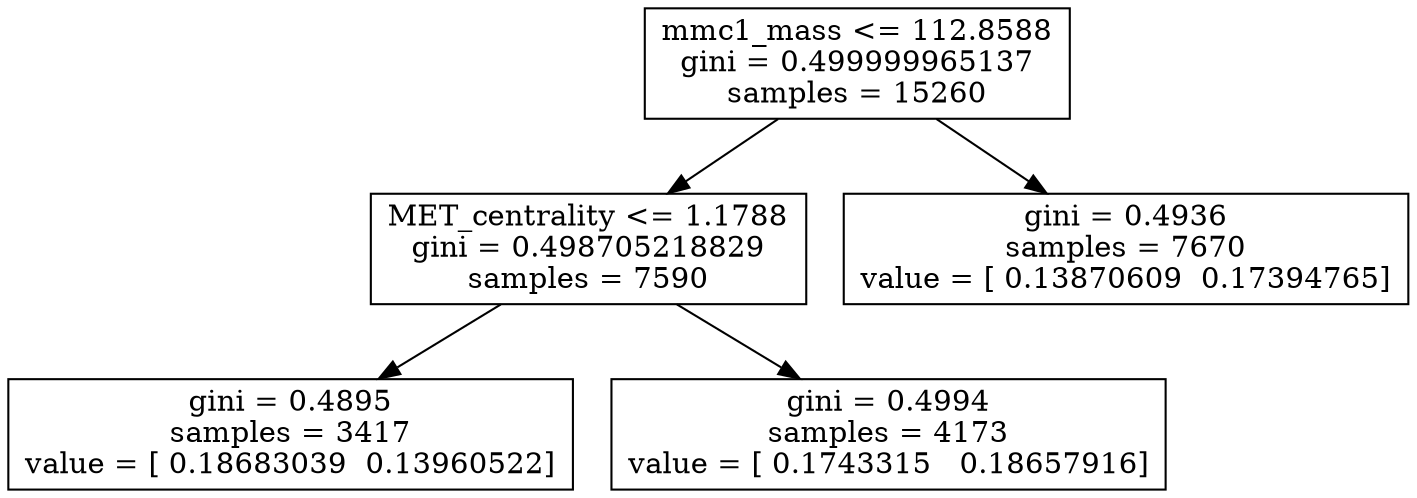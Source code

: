 digraph Tree {
0 [label="mmc1_mass <= 112.8588\ngini = 0.499999965137\nsamples = 15260", shape="box"] ;
1 [label="MET_centrality <= 1.1788\ngini = 0.498705218829\nsamples = 7590", shape="box"] ;
0 -> 1 ;
2 [label="gini = 0.4895\nsamples = 3417\nvalue = [ 0.18683039  0.13960522]", shape="box"] ;
1 -> 2 ;
3 [label="gini = 0.4994\nsamples = 4173\nvalue = [ 0.1743315   0.18657916]", shape="box"] ;
1 -> 3 ;
4 [label="gini = 0.4936\nsamples = 7670\nvalue = [ 0.13870609  0.17394765]", shape="box"] ;
0 -> 4 ;
}
